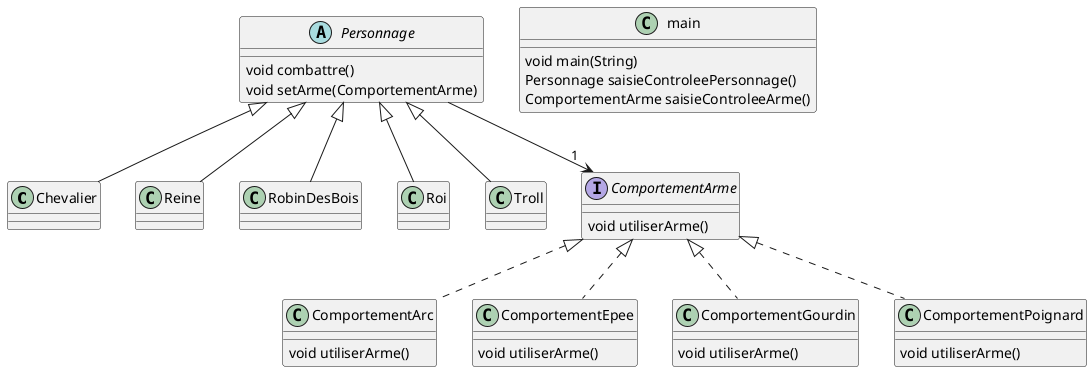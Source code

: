 @startuml

' definitions
' -----------

' package "appli"
class Chevalier
abstract Personnage
class Reine
class RobinDesBois
class Roi
class Troll
' end package

' package ""
class main
' end package

' package "arme"
class ComportementArc
interface ComportementArme
class ComportementEpee
class ComportementGourdin
class ComportementPoignard
' end package

' content
' -------

' ComportementArc:
ComportementArme <|.. ComportementArc
ComportementArc : void utiliserArme()

' Roi:
Personnage <|-- Roi

' Personnage:
Personnage --> "1" ComportementArme
Personnage : void combattre()
Personnage : void setArme(ComportementArme)

' Chevalier:
Personnage <|-- Chevalier

' Reine:
Personnage <|-- Reine

' RobinDesBois:
Personnage <|-- RobinDesBois

' ComportementArme:
ComportementArme : void utiliserArme()

' ComportementGourdin:
ComportementArme <|.. ComportementGourdin
ComportementGourdin : void utiliserArme()

' Troll:
Personnage <|-- Troll

' ComportementEpee:
ComportementArme <|.. ComportementEpee
ComportementEpee : void utiliserArme()

' main:
main : void main(String)
main : Personnage saisieControleePersonnage()
main : ComportementArme saisieControleeArme()

' ComportementPoignard:
ComportementArme <|.. ComportementPoignard
ComportementPoignard : void utiliserArme()

@enduml
